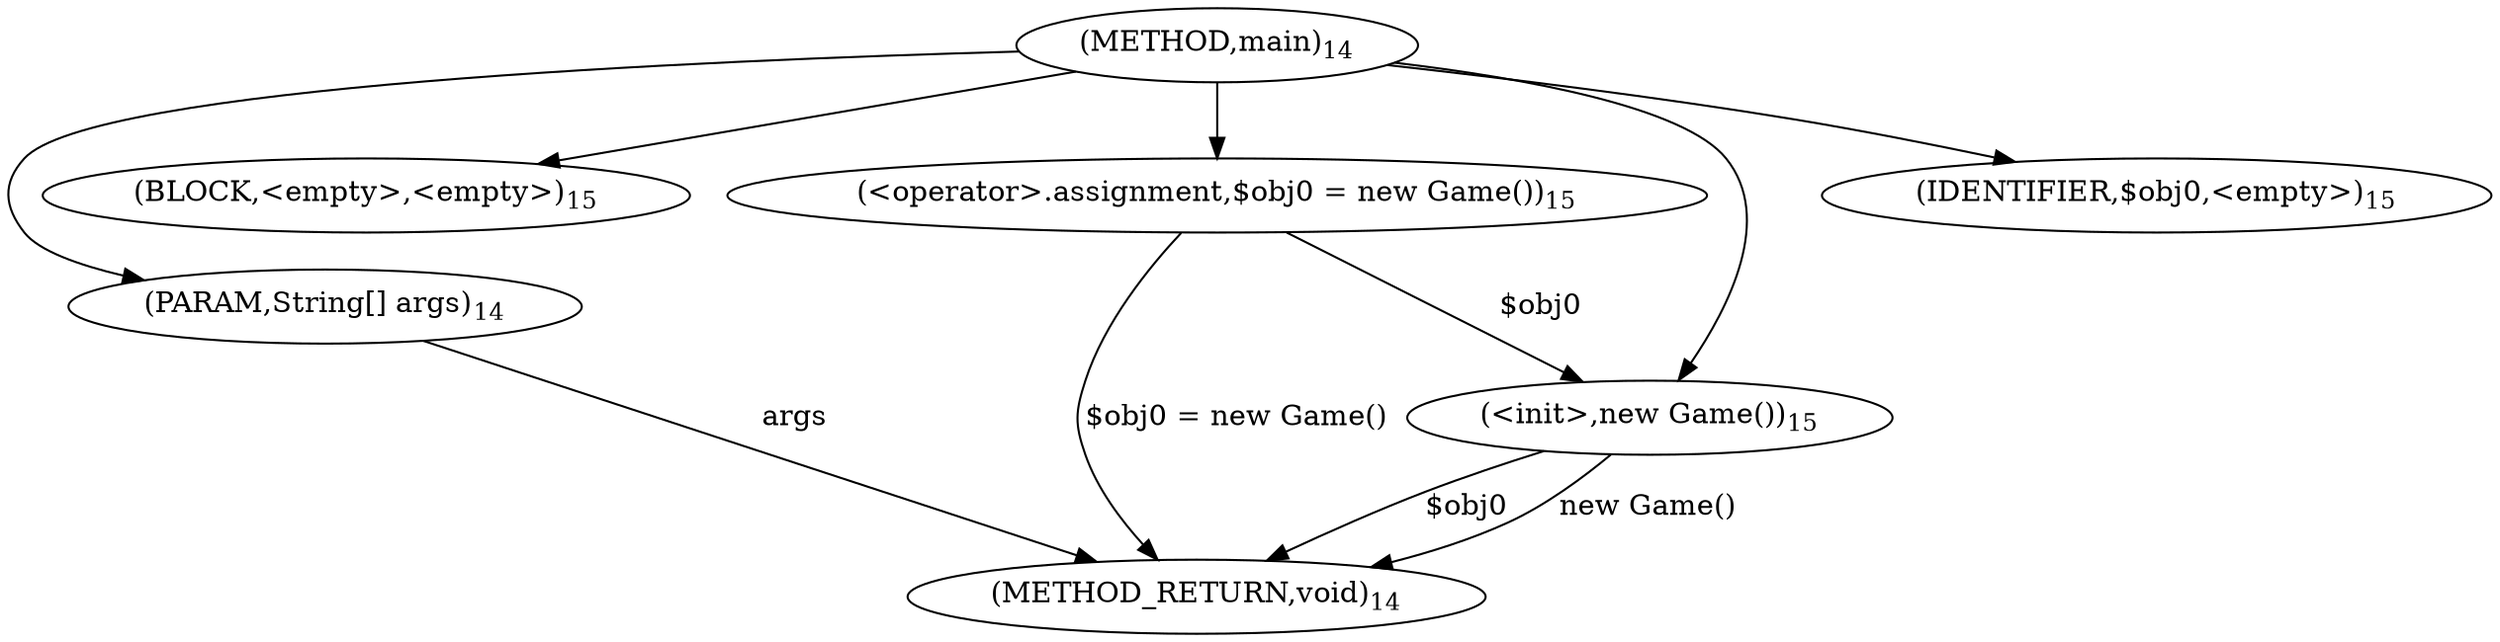 digraph "main" {  
"17" [label = <(METHOD,main)<SUB>14</SUB>> ]
"30" [label = <(METHOD_RETURN,void)<SUB>14</SUB>> ]
"18" [label = <(PARAM,String[] args)<SUB>14</SUB>> ]
"20" [label = <(BLOCK,&lt;empty&gt;,&lt;empty&gt;)<SUB>15</SUB>> ]
"22" [label = <(&lt;operator&gt;.assignment,$obj0 = new Game())<SUB>15</SUB>> ]
"25" [label = <(&lt;init&gt;,new Game())<SUB>15</SUB>> ]
"27" [label = <(IDENTIFIER,$obj0,&lt;empty&gt;)<SUB>15</SUB>> ]
"22" [label = <(&lt;operator&gt;.assignment,$obj0 = new Game())<SUB>15</SUB>> ]
"22" [label = <(&lt;operator&gt;.assignment,$obj0 = new Game())<SUB>15</SUB>> ]
"25" [label = <(&lt;init&gt;,new Game())<SUB>15</SUB>> ]
  "18" -> "30"  [ label = "args"] 
  "22" -> "30"  [ label = "$obj0 = new Game()"] 
  "25" -> "30"  [ label = "$obj0"] 
  "25" -> "30"  [ label = "new Game()"] 
  "17" -> "18" 
  "17" -> "20" 
  "17" -> "22" 
  "17" -> "27" 
  "22" -> "25"  [ label = "$obj0"] 
  "17" -> "25" 
}
